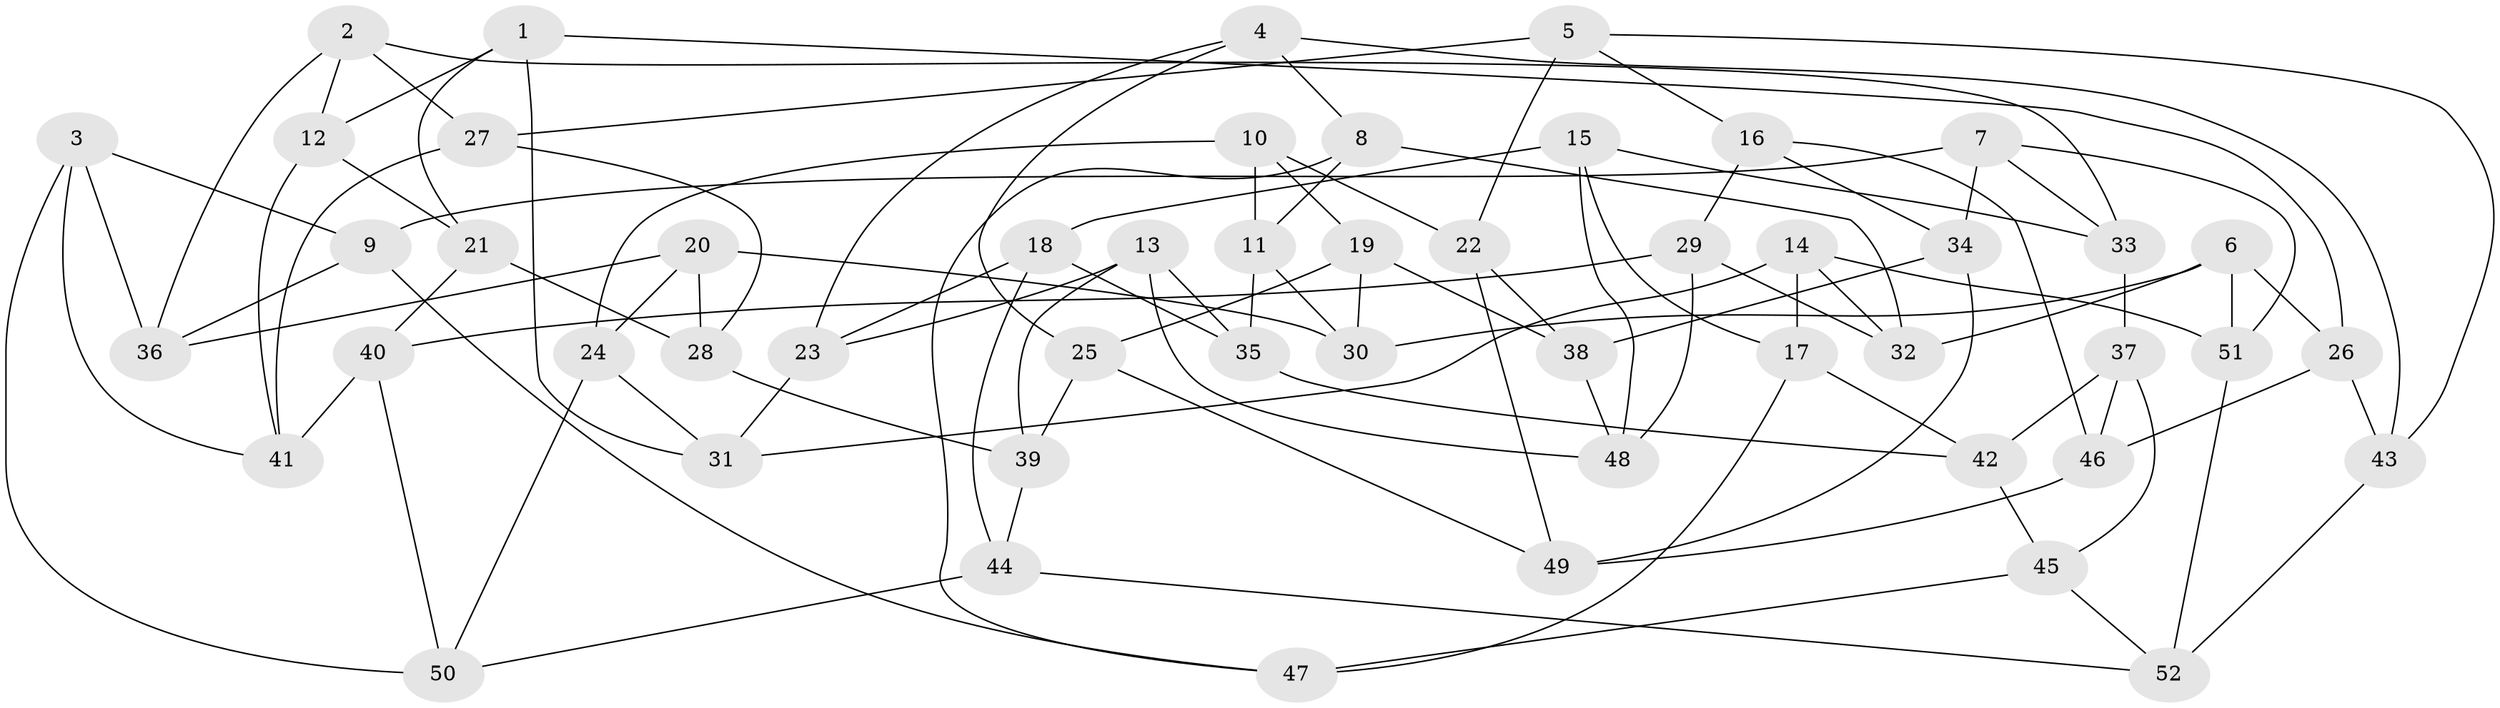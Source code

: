 // coarse degree distribution, {5: 0.23333333333333334, 4: 0.23333333333333334, 6: 0.5, 3: 0.03333333333333333}
// Generated by graph-tools (version 1.1) at 2025/42/03/06/25 10:42:25]
// undirected, 52 vertices, 104 edges
graph export_dot {
graph [start="1"]
  node [color=gray90,style=filled];
  1;
  2;
  3;
  4;
  5;
  6;
  7;
  8;
  9;
  10;
  11;
  12;
  13;
  14;
  15;
  16;
  17;
  18;
  19;
  20;
  21;
  22;
  23;
  24;
  25;
  26;
  27;
  28;
  29;
  30;
  31;
  32;
  33;
  34;
  35;
  36;
  37;
  38;
  39;
  40;
  41;
  42;
  43;
  44;
  45;
  46;
  47;
  48;
  49;
  50;
  51;
  52;
  1 -- 31;
  1 -- 26;
  1 -- 21;
  1 -- 12;
  2 -- 36;
  2 -- 27;
  2 -- 33;
  2 -- 12;
  3 -- 50;
  3 -- 9;
  3 -- 36;
  3 -- 41;
  4 -- 43;
  4 -- 8;
  4 -- 23;
  4 -- 25;
  5 -- 27;
  5 -- 22;
  5 -- 16;
  5 -- 43;
  6 -- 30;
  6 -- 51;
  6 -- 32;
  6 -- 26;
  7 -- 33;
  7 -- 51;
  7 -- 9;
  7 -- 34;
  8 -- 47;
  8 -- 11;
  8 -- 32;
  9 -- 47;
  9 -- 36;
  10 -- 22;
  10 -- 19;
  10 -- 24;
  10 -- 11;
  11 -- 35;
  11 -- 30;
  12 -- 41;
  12 -- 21;
  13 -- 35;
  13 -- 23;
  13 -- 39;
  13 -- 48;
  14 -- 51;
  14 -- 31;
  14 -- 32;
  14 -- 17;
  15 -- 33;
  15 -- 17;
  15 -- 18;
  15 -- 48;
  16 -- 46;
  16 -- 29;
  16 -- 34;
  17 -- 47;
  17 -- 42;
  18 -- 35;
  18 -- 23;
  18 -- 44;
  19 -- 30;
  19 -- 38;
  19 -- 25;
  20 -- 28;
  20 -- 24;
  20 -- 30;
  20 -- 36;
  21 -- 40;
  21 -- 28;
  22 -- 49;
  22 -- 38;
  23 -- 31;
  24 -- 31;
  24 -- 50;
  25 -- 49;
  25 -- 39;
  26 -- 43;
  26 -- 46;
  27 -- 28;
  27 -- 41;
  28 -- 39;
  29 -- 48;
  29 -- 32;
  29 -- 40;
  33 -- 37;
  34 -- 49;
  34 -- 38;
  35 -- 42;
  37 -- 45;
  37 -- 46;
  37 -- 42;
  38 -- 48;
  39 -- 44;
  40 -- 50;
  40 -- 41;
  42 -- 45;
  43 -- 52;
  44 -- 52;
  44 -- 50;
  45 -- 52;
  45 -- 47;
  46 -- 49;
  51 -- 52;
}

